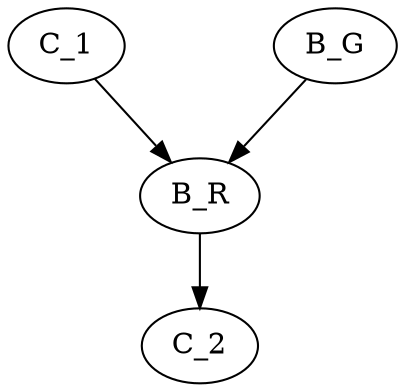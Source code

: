// tuto : http://www.tonyballantyne.com/graphs.html
// doc : http://graphviz.org/pdf/dotguide.pdf
// doc attribut : www.graphviz.org/doc/info/attrs.html 


digraph plan{
    nodesep=1.0 // increases the separation between nodes
    //node [shape=circle, fontname="Verdana"]


    C_1
    B_G
    C_2
    B_R

    C_1 -> B_R
    B_G -> B_R
    B_R -> C_2

}
